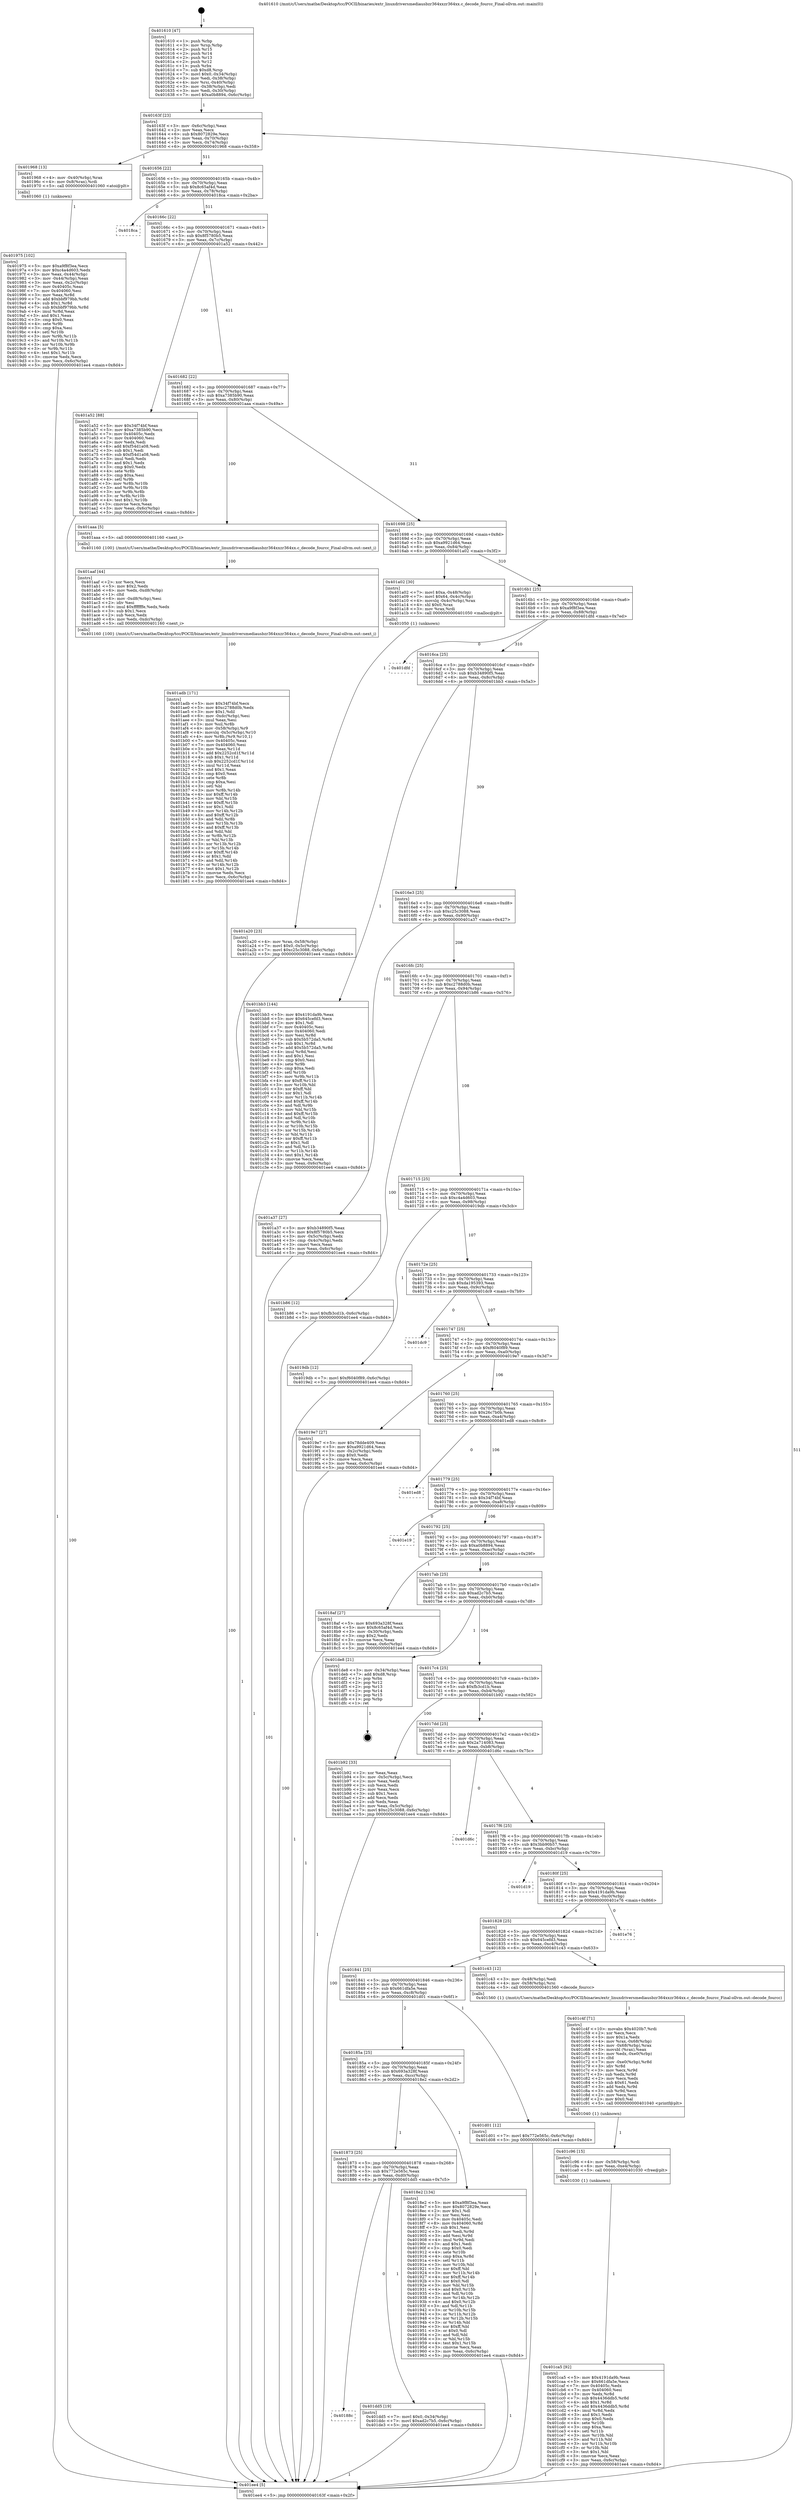 digraph "0x401610" {
  label = "0x401610 (/mnt/c/Users/mathe/Desktop/tcc/POCII/binaries/extr_linuxdriversmediausbzr364xxzr364xx.c_decode_fourcc_Final-ollvm.out::main(0))"
  labelloc = "t"
  node[shape=record]

  Entry [label="",width=0.3,height=0.3,shape=circle,fillcolor=black,style=filled]
  "0x40163f" [label="{
     0x40163f [23]\l
     | [instrs]\l
     &nbsp;&nbsp;0x40163f \<+3\>: mov -0x6c(%rbp),%eax\l
     &nbsp;&nbsp;0x401642 \<+2\>: mov %eax,%ecx\l
     &nbsp;&nbsp;0x401644 \<+6\>: sub $0x8072829e,%ecx\l
     &nbsp;&nbsp;0x40164a \<+3\>: mov %eax,-0x70(%rbp)\l
     &nbsp;&nbsp;0x40164d \<+3\>: mov %ecx,-0x74(%rbp)\l
     &nbsp;&nbsp;0x401650 \<+6\>: je 0000000000401968 \<main+0x358\>\l
  }"]
  "0x401968" [label="{
     0x401968 [13]\l
     | [instrs]\l
     &nbsp;&nbsp;0x401968 \<+4\>: mov -0x40(%rbp),%rax\l
     &nbsp;&nbsp;0x40196c \<+4\>: mov 0x8(%rax),%rdi\l
     &nbsp;&nbsp;0x401970 \<+5\>: call 0000000000401060 \<atoi@plt\>\l
     | [calls]\l
     &nbsp;&nbsp;0x401060 \{1\} (unknown)\l
  }"]
  "0x401656" [label="{
     0x401656 [22]\l
     | [instrs]\l
     &nbsp;&nbsp;0x401656 \<+5\>: jmp 000000000040165b \<main+0x4b\>\l
     &nbsp;&nbsp;0x40165b \<+3\>: mov -0x70(%rbp),%eax\l
     &nbsp;&nbsp;0x40165e \<+5\>: sub $0x8c65af4d,%eax\l
     &nbsp;&nbsp;0x401663 \<+3\>: mov %eax,-0x78(%rbp)\l
     &nbsp;&nbsp;0x401666 \<+6\>: je 00000000004018ca \<main+0x2ba\>\l
  }"]
  Exit [label="",width=0.3,height=0.3,shape=circle,fillcolor=black,style=filled,peripheries=2]
  "0x4018ca" [label="{
     0x4018ca\l
  }", style=dashed]
  "0x40166c" [label="{
     0x40166c [22]\l
     | [instrs]\l
     &nbsp;&nbsp;0x40166c \<+5\>: jmp 0000000000401671 \<main+0x61\>\l
     &nbsp;&nbsp;0x401671 \<+3\>: mov -0x70(%rbp),%eax\l
     &nbsp;&nbsp;0x401674 \<+5\>: sub $0x8f5780b5,%eax\l
     &nbsp;&nbsp;0x401679 \<+3\>: mov %eax,-0x7c(%rbp)\l
     &nbsp;&nbsp;0x40167c \<+6\>: je 0000000000401a52 \<main+0x442\>\l
  }"]
  "0x40188c" [label="{
     0x40188c\l
  }", style=dashed]
  "0x401a52" [label="{
     0x401a52 [88]\l
     | [instrs]\l
     &nbsp;&nbsp;0x401a52 \<+5\>: mov $0x34f74bf,%eax\l
     &nbsp;&nbsp;0x401a57 \<+5\>: mov $0xa7385b90,%ecx\l
     &nbsp;&nbsp;0x401a5c \<+7\>: mov 0x40405c,%edx\l
     &nbsp;&nbsp;0x401a63 \<+7\>: mov 0x404060,%esi\l
     &nbsp;&nbsp;0x401a6a \<+2\>: mov %edx,%edi\l
     &nbsp;&nbsp;0x401a6c \<+6\>: add $0xf54d1a08,%edi\l
     &nbsp;&nbsp;0x401a72 \<+3\>: sub $0x1,%edi\l
     &nbsp;&nbsp;0x401a75 \<+6\>: sub $0xf54d1a08,%edi\l
     &nbsp;&nbsp;0x401a7b \<+3\>: imul %edi,%edx\l
     &nbsp;&nbsp;0x401a7e \<+3\>: and $0x1,%edx\l
     &nbsp;&nbsp;0x401a81 \<+3\>: cmp $0x0,%edx\l
     &nbsp;&nbsp;0x401a84 \<+4\>: sete %r8b\l
     &nbsp;&nbsp;0x401a88 \<+3\>: cmp $0xa,%esi\l
     &nbsp;&nbsp;0x401a8b \<+4\>: setl %r9b\l
     &nbsp;&nbsp;0x401a8f \<+3\>: mov %r8b,%r10b\l
     &nbsp;&nbsp;0x401a92 \<+3\>: and %r9b,%r10b\l
     &nbsp;&nbsp;0x401a95 \<+3\>: xor %r9b,%r8b\l
     &nbsp;&nbsp;0x401a98 \<+3\>: or %r8b,%r10b\l
     &nbsp;&nbsp;0x401a9b \<+4\>: test $0x1,%r10b\l
     &nbsp;&nbsp;0x401a9f \<+3\>: cmovne %ecx,%eax\l
     &nbsp;&nbsp;0x401aa2 \<+3\>: mov %eax,-0x6c(%rbp)\l
     &nbsp;&nbsp;0x401aa5 \<+5\>: jmp 0000000000401ee4 \<main+0x8d4\>\l
  }"]
  "0x401682" [label="{
     0x401682 [22]\l
     | [instrs]\l
     &nbsp;&nbsp;0x401682 \<+5\>: jmp 0000000000401687 \<main+0x77\>\l
     &nbsp;&nbsp;0x401687 \<+3\>: mov -0x70(%rbp),%eax\l
     &nbsp;&nbsp;0x40168a \<+5\>: sub $0xa7385b90,%eax\l
     &nbsp;&nbsp;0x40168f \<+3\>: mov %eax,-0x80(%rbp)\l
     &nbsp;&nbsp;0x401692 \<+6\>: je 0000000000401aaa \<main+0x49a\>\l
  }"]
  "0x401dd5" [label="{
     0x401dd5 [19]\l
     | [instrs]\l
     &nbsp;&nbsp;0x401dd5 \<+7\>: movl $0x0,-0x34(%rbp)\l
     &nbsp;&nbsp;0x401ddc \<+7\>: movl $0xad2c7b5,-0x6c(%rbp)\l
     &nbsp;&nbsp;0x401de3 \<+5\>: jmp 0000000000401ee4 \<main+0x8d4\>\l
  }"]
  "0x401aaa" [label="{
     0x401aaa [5]\l
     | [instrs]\l
     &nbsp;&nbsp;0x401aaa \<+5\>: call 0000000000401160 \<next_i\>\l
     | [calls]\l
     &nbsp;&nbsp;0x401160 \{100\} (/mnt/c/Users/mathe/Desktop/tcc/POCII/binaries/extr_linuxdriversmediausbzr364xxzr364xx.c_decode_fourcc_Final-ollvm.out::next_i)\l
  }"]
  "0x401698" [label="{
     0x401698 [25]\l
     | [instrs]\l
     &nbsp;&nbsp;0x401698 \<+5\>: jmp 000000000040169d \<main+0x8d\>\l
     &nbsp;&nbsp;0x40169d \<+3\>: mov -0x70(%rbp),%eax\l
     &nbsp;&nbsp;0x4016a0 \<+5\>: sub $0xa9921d64,%eax\l
     &nbsp;&nbsp;0x4016a5 \<+6\>: mov %eax,-0x84(%rbp)\l
     &nbsp;&nbsp;0x4016ab \<+6\>: je 0000000000401a02 \<main+0x3f2\>\l
  }"]
  "0x401ca5" [label="{
     0x401ca5 [92]\l
     | [instrs]\l
     &nbsp;&nbsp;0x401ca5 \<+5\>: mov $0x4191da9b,%eax\l
     &nbsp;&nbsp;0x401caa \<+5\>: mov $0x661dfa5e,%ecx\l
     &nbsp;&nbsp;0x401caf \<+7\>: mov 0x40405c,%edx\l
     &nbsp;&nbsp;0x401cb6 \<+7\>: mov 0x404060,%esi\l
     &nbsp;&nbsp;0x401cbd \<+3\>: mov %edx,%r8d\l
     &nbsp;&nbsp;0x401cc0 \<+7\>: sub $0x4436ddb5,%r8d\l
     &nbsp;&nbsp;0x401cc7 \<+4\>: sub $0x1,%r8d\l
     &nbsp;&nbsp;0x401ccb \<+7\>: add $0x4436ddb5,%r8d\l
     &nbsp;&nbsp;0x401cd2 \<+4\>: imul %r8d,%edx\l
     &nbsp;&nbsp;0x401cd6 \<+3\>: and $0x1,%edx\l
     &nbsp;&nbsp;0x401cd9 \<+3\>: cmp $0x0,%edx\l
     &nbsp;&nbsp;0x401cdc \<+4\>: sete %r10b\l
     &nbsp;&nbsp;0x401ce0 \<+3\>: cmp $0xa,%esi\l
     &nbsp;&nbsp;0x401ce3 \<+4\>: setl %r11b\l
     &nbsp;&nbsp;0x401ce7 \<+3\>: mov %r10b,%bl\l
     &nbsp;&nbsp;0x401cea \<+3\>: and %r11b,%bl\l
     &nbsp;&nbsp;0x401ced \<+3\>: xor %r11b,%r10b\l
     &nbsp;&nbsp;0x401cf0 \<+3\>: or %r10b,%bl\l
     &nbsp;&nbsp;0x401cf3 \<+3\>: test $0x1,%bl\l
     &nbsp;&nbsp;0x401cf6 \<+3\>: cmovne %ecx,%eax\l
     &nbsp;&nbsp;0x401cf9 \<+3\>: mov %eax,-0x6c(%rbp)\l
     &nbsp;&nbsp;0x401cfc \<+5\>: jmp 0000000000401ee4 \<main+0x8d4\>\l
  }"]
  "0x401a02" [label="{
     0x401a02 [30]\l
     | [instrs]\l
     &nbsp;&nbsp;0x401a02 \<+7\>: movl $0xa,-0x48(%rbp)\l
     &nbsp;&nbsp;0x401a09 \<+7\>: movl $0x64,-0x4c(%rbp)\l
     &nbsp;&nbsp;0x401a10 \<+4\>: movslq -0x4c(%rbp),%rax\l
     &nbsp;&nbsp;0x401a14 \<+4\>: shl $0x0,%rax\l
     &nbsp;&nbsp;0x401a18 \<+3\>: mov %rax,%rdi\l
     &nbsp;&nbsp;0x401a1b \<+5\>: call 0000000000401050 \<malloc@plt\>\l
     | [calls]\l
     &nbsp;&nbsp;0x401050 \{1\} (unknown)\l
  }"]
  "0x4016b1" [label="{
     0x4016b1 [25]\l
     | [instrs]\l
     &nbsp;&nbsp;0x4016b1 \<+5\>: jmp 00000000004016b6 \<main+0xa6\>\l
     &nbsp;&nbsp;0x4016b6 \<+3\>: mov -0x70(%rbp),%eax\l
     &nbsp;&nbsp;0x4016b9 \<+5\>: sub $0xa9f8f3ea,%eax\l
     &nbsp;&nbsp;0x4016be \<+6\>: mov %eax,-0x88(%rbp)\l
     &nbsp;&nbsp;0x4016c4 \<+6\>: je 0000000000401dfd \<main+0x7ed\>\l
  }"]
  "0x401c96" [label="{
     0x401c96 [15]\l
     | [instrs]\l
     &nbsp;&nbsp;0x401c96 \<+4\>: mov -0x58(%rbp),%rdi\l
     &nbsp;&nbsp;0x401c9a \<+6\>: mov %eax,-0xe4(%rbp)\l
     &nbsp;&nbsp;0x401ca0 \<+5\>: call 0000000000401030 \<free@plt\>\l
     | [calls]\l
     &nbsp;&nbsp;0x401030 \{1\} (unknown)\l
  }"]
  "0x401dfd" [label="{
     0x401dfd\l
  }", style=dashed]
  "0x4016ca" [label="{
     0x4016ca [25]\l
     | [instrs]\l
     &nbsp;&nbsp;0x4016ca \<+5\>: jmp 00000000004016cf \<main+0xbf\>\l
     &nbsp;&nbsp;0x4016cf \<+3\>: mov -0x70(%rbp),%eax\l
     &nbsp;&nbsp;0x4016d2 \<+5\>: sub $0xb34890f5,%eax\l
     &nbsp;&nbsp;0x4016d7 \<+6\>: mov %eax,-0x8c(%rbp)\l
     &nbsp;&nbsp;0x4016dd \<+6\>: je 0000000000401bb3 \<main+0x5a3\>\l
  }"]
  "0x401c4f" [label="{
     0x401c4f [71]\l
     | [instrs]\l
     &nbsp;&nbsp;0x401c4f \<+10\>: movabs $0x4020b7,%rdi\l
     &nbsp;&nbsp;0x401c59 \<+2\>: xor %ecx,%ecx\l
     &nbsp;&nbsp;0x401c5b \<+5\>: mov $0x1a,%edx\l
     &nbsp;&nbsp;0x401c60 \<+4\>: mov %rax,-0x68(%rbp)\l
     &nbsp;&nbsp;0x401c64 \<+4\>: mov -0x68(%rbp),%rax\l
     &nbsp;&nbsp;0x401c68 \<+3\>: movsbl (%rax),%eax\l
     &nbsp;&nbsp;0x401c6b \<+6\>: mov %edx,-0xe0(%rbp)\l
     &nbsp;&nbsp;0x401c71 \<+1\>: cltd\l
     &nbsp;&nbsp;0x401c72 \<+7\>: mov -0xe0(%rbp),%r8d\l
     &nbsp;&nbsp;0x401c79 \<+3\>: idiv %r8d\l
     &nbsp;&nbsp;0x401c7c \<+3\>: mov %ecx,%r9d\l
     &nbsp;&nbsp;0x401c7f \<+3\>: sub %edx,%r9d\l
     &nbsp;&nbsp;0x401c82 \<+2\>: mov %ecx,%edx\l
     &nbsp;&nbsp;0x401c84 \<+3\>: sub $0x61,%edx\l
     &nbsp;&nbsp;0x401c87 \<+3\>: add %edx,%r9d\l
     &nbsp;&nbsp;0x401c8a \<+3\>: sub %r9d,%ecx\l
     &nbsp;&nbsp;0x401c8d \<+2\>: mov %ecx,%esi\l
     &nbsp;&nbsp;0x401c8f \<+2\>: mov $0x0,%al\l
     &nbsp;&nbsp;0x401c91 \<+5\>: call 0000000000401040 \<printf@plt\>\l
     | [calls]\l
     &nbsp;&nbsp;0x401040 \{1\} (unknown)\l
  }"]
  "0x401bb3" [label="{
     0x401bb3 [144]\l
     | [instrs]\l
     &nbsp;&nbsp;0x401bb3 \<+5\>: mov $0x4191da9b,%eax\l
     &nbsp;&nbsp;0x401bb8 \<+5\>: mov $0x645cefd3,%ecx\l
     &nbsp;&nbsp;0x401bbd \<+2\>: mov $0x1,%dl\l
     &nbsp;&nbsp;0x401bbf \<+7\>: mov 0x40405c,%esi\l
     &nbsp;&nbsp;0x401bc6 \<+7\>: mov 0x404060,%edi\l
     &nbsp;&nbsp;0x401bcd \<+3\>: mov %esi,%r8d\l
     &nbsp;&nbsp;0x401bd0 \<+7\>: sub $0x5b572da5,%r8d\l
     &nbsp;&nbsp;0x401bd7 \<+4\>: sub $0x1,%r8d\l
     &nbsp;&nbsp;0x401bdb \<+7\>: add $0x5b572da5,%r8d\l
     &nbsp;&nbsp;0x401be2 \<+4\>: imul %r8d,%esi\l
     &nbsp;&nbsp;0x401be6 \<+3\>: and $0x1,%esi\l
     &nbsp;&nbsp;0x401be9 \<+3\>: cmp $0x0,%esi\l
     &nbsp;&nbsp;0x401bec \<+4\>: sete %r9b\l
     &nbsp;&nbsp;0x401bf0 \<+3\>: cmp $0xa,%edi\l
     &nbsp;&nbsp;0x401bf3 \<+4\>: setl %r10b\l
     &nbsp;&nbsp;0x401bf7 \<+3\>: mov %r9b,%r11b\l
     &nbsp;&nbsp;0x401bfa \<+4\>: xor $0xff,%r11b\l
     &nbsp;&nbsp;0x401bfe \<+3\>: mov %r10b,%bl\l
     &nbsp;&nbsp;0x401c01 \<+3\>: xor $0xff,%bl\l
     &nbsp;&nbsp;0x401c04 \<+3\>: xor $0x1,%dl\l
     &nbsp;&nbsp;0x401c07 \<+3\>: mov %r11b,%r14b\l
     &nbsp;&nbsp;0x401c0a \<+4\>: and $0xff,%r14b\l
     &nbsp;&nbsp;0x401c0e \<+3\>: and %dl,%r9b\l
     &nbsp;&nbsp;0x401c11 \<+3\>: mov %bl,%r15b\l
     &nbsp;&nbsp;0x401c14 \<+4\>: and $0xff,%r15b\l
     &nbsp;&nbsp;0x401c18 \<+3\>: and %dl,%r10b\l
     &nbsp;&nbsp;0x401c1b \<+3\>: or %r9b,%r14b\l
     &nbsp;&nbsp;0x401c1e \<+3\>: or %r10b,%r15b\l
     &nbsp;&nbsp;0x401c21 \<+3\>: xor %r15b,%r14b\l
     &nbsp;&nbsp;0x401c24 \<+3\>: or %bl,%r11b\l
     &nbsp;&nbsp;0x401c27 \<+4\>: xor $0xff,%r11b\l
     &nbsp;&nbsp;0x401c2b \<+3\>: or $0x1,%dl\l
     &nbsp;&nbsp;0x401c2e \<+3\>: and %dl,%r11b\l
     &nbsp;&nbsp;0x401c31 \<+3\>: or %r11b,%r14b\l
     &nbsp;&nbsp;0x401c34 \<+4\>: test $0x1,%r14b\l
     &nbsp;&nbsp;0x401c38 \<+3\>: cmovne %ecx,%eax\l
     &nbsp;&nbsp;0x401c3b \<+3\>: mov %eax,-0x6c(%rbp)\l
     &nbsp;&nbsp;0x401c3e \<+5\>: jmp 0000000000401ee4 \<main+0x8d4\>\l
  }"]
  "0x4016e3" [label="{
     0x4016e3 [25]\l
     | [instrs]\l
     &nbsp;&nbsp;0x4016e3 \<+5\>: jmp 00000000004016e8 \<main+0xd8\>\l
     &nbsp;&nbsp;0x4016e8 \<+3\>: mov -0x70(%rbp),%eax\l
     &nbsp;&nbsp;0x4016eb \<+5\>: sub $0xc25c3088,%eax\l
     &nbsp;&nbsp;0x4016f0 \<+6\>: mov %eax,-0x90(%rbp)\l
     &nbsp;&nbsp;0x4016f6 \<+6\>: je 0000000000401a37 \<main+0x427\>\l
  }"]
  "0x401adb" [label="{
     0x401adb [171]\l
     | [instrs]\l
     &nbsp;&nbsp;0x401adb \<+5\>: mov $0x34f74bf,%ecx\l
     &nbsp;&nbsp;0x401ae0 \<+5\>: mov $0xc2788d0b,%edx\l
     &nbsp;&nbsp;0x401ae5 \<+3\>: mov $0x1,%dil\l
     &nbsp;&nbsp;0x401ae8 \<+6\>: mov -0xdc(%rbp),%esi\l
     &nbsp;&nbsp;0x401aee \<+3\>: imul %eax,%esi\l
     &nbsp;&nbsp;0x401af1 \<+3\>: mov %sil,%r8b\l
     &nbsp;&nbsp;0x401af4 \<+4\>: mov -0x58(%rbp),%r9\l
     &nbsp;&nbsp;0x401af8 \<+4\>: movslq -0x5c(%rbp),%r10\l
     &nbsp;&nbsp;0x401afc \<+4\>: mov %r8b,(%r9,%r10,1)\l
     &nbsp;&nbsp;0x401b00 \<+7\>: mov 0x40405c,%eax\l
     &nbsp;&nbsp;0x401b07 \<+7\>: mov 0x404060,%esi\l
     &nbsp;&nbsp;0x401b0e \<+3\>: mov %eax,%r11d\l
     &nbsp;&nbsp;0x401b11 \<+7\>: add $0x2252cd1f,%r11d\l
     &nbsp;&nbsp;0x401b18 \<+4\>: sub $0x1,%r11d\l
     &nbsp;&nbsp;0x401b1c \<+7\>: sub $0x2252cd1f,%r11d\l
     &nbsp;&nbsp;0x401b23 \<+4\>: imul %r11d,%eax\l
     &nbsp;&nbsp;0x401b27 \<+3\>: and $0x1,%eax\l
     &nbsp;&nbsp;0x401b2a \<+3\>: cmp $0x0,%eax\l
     &nbsp;&nbsp;0x401b2d \<+4\>: sete %r8b\l
     &nbsp;&nbsp;0x401b31 \<+3\>: cmp $0xa,%esi\l
     &nbsp;&nbsp;0x401b34 \<+3\>: setl %bl\l
     &nbsp;&nbsp;0x401b37 \<+3\>: mov %r8b,%r14b\l
     &nbsp;&nbsp;0x401b3a \<+4\>: xor $0xff,%r14b\l
     &nbsp;&nbsp;0x401b3e \<+3\>: mov %bl,%r15b\l
     &nbsp;&nbsp;0x401b41 \<+4\>: xor $0xff,%r15b\l
     &nbsp;&nbsp;0x401b45 \<+4\>: xor $0x1,%dil\l
     &nbsp;&nbsp;0x401b49 \<+3\>: mov %r14b,%r12b\l
     &nbsp;&nbsp;0x401b4c \<+4\>: and $0xff,%r12b\l
     &nbsp;&nbsp;0x401b50 \<+3\>: and %dil,%r8b\l
     &nbsp;&nbsp;0x401b53 \<+3\>: mov %r15b,%r13b\l
     &nbsp;&nbsp;0x401b56 \<+4\>: and $0xff,%r13b\l
     &nbsp;&nbsp;0x401b5a \<+3\>: and %dil,%bl\l
     &nbsp;&nbsp;0x401b5d \<+3\>: or %r8b,%r12b\l
     &nbsp;&nbsp;0x401b60 \<+3\>: or %bl,%r13b\l
     &nbsp;&nbsp;0x401b63 \<+3\>: xor %r13b,%r12b\l
     &nbsp;&nbsp;0x401b66 \<+3\>: or %r15b,%r14b\l
     &nbsp;&nbsp;0x401b69 \<+4\>: xor $0xff,%r14b\l
     &nbsp;&nbsp;0x401b6d \<+4\>: or $0x1,%dil\l
     &nbsp;&nbsp;0x401b71 \<+3\>: and %dil,%r14b\l
     &nbsp;&nbsp;0x401b74 \<+3\>: or %r14b,%r12b\l
     &nbsp;&nbsp;0x401b77 \<+4\>: test $0x1,%r12b\l
     &nbsp;&nbsp;0x401b7b \<+3\>: cmovne %edx,%ecx\l
     &nbsp;&nbsp;0x401b7e \<+3\>: mov %ecx,-0x6c(%rbp)\l
     &nbsp;&nbsp;0x401b81 \<+5\>: jmp 0000000000401ee4 \<main+0x8d4\>\l
  }"]
  "0x401a37" [label="{
     0x401a37 [27]\l
     | [instrs]\l
     &nbsp;&nbsp;0x401a37 \<+5\>: mov $0xb34890f5,%eax\l
     &nbsp;&nbsp;0x401a3c \<+5\>: mov $0x8f5780b5,%ecx\l
     &nbsp;&nbsp;0x401a41 \<+3\>: mov -0x5c(%rbp),%edx\l
     &nbsp;&nbsp;0x401a44 \<+3\>: cmp -0x4c(%rbp),%edx\l
     &nbsp;&nbsp;0x401a47 \<+3\>: cmovl %ecx,%eax\l
     &nbsp;&nbsp;0x401a4a \<+3\>: mov %eax,-0x6c(%rbp)\l
     &nbsp;&nbsp;0x401a4d \<+5\>: jmp 0000000000401ee4 \<main+0x8d4\>\l
  }"]
  "0x4016fc" [label="{
     0x4016fc [25]\l
     | [instrs]\l
     &nbsp;&nbsp;0x4016fc \<+5\>: jmp 0000000000401701 \<main+0xf1\>\l
     &nbsp;&nbsp;0x401701 \<+3\>: mov -0x70(%rbp),%eax\l
     &nbsp;&nbsp;0x401704 \<+5\>: sub $0xc2788d0b,%eax\l
     &nbsp;&nbsp;0x401709 \<+6\>: mov %eax,-0x94(%rbp)\l
     &nbsp;&nbsp;0x40170f \<+6\>: je 0000000000401b86 \<main+0x576\>\l
  }"]
  "0x401aaf" [label="{
     0x401aaf [44]\l
     | [instrs]\l
     &nbsp;&nbsp;0x401aaf \<+2\>: xor %ecx,%ecx\l
     &nbsp;&nbsp;0x401ab1 \<+5\>: mov $0x2,%edx\l
     &nbsp;&nbsp;0x401ab6 \<+6\>: mov %edx,-0xd8(%rbp)\l
     &nbsp;&nbsp;0x401abc \<+1\>: cltd\l
     &nbsp;&nbsp;0x401abd \<+6\>: mov -0xd8(%rbp),%esi\l
     &nbsp;&nbsp;0x401ac3 \<+2\>: idiv %esi\l
     &nbsp;&nbsp;0x401ac5 \<+6\>: imul $0xfffffffe,%edx,%edx\l
     &nbsp;&nbsp;0x401acb \<+3\>: sub $0x1,%ecx\l
     &nbsp;&nbsp;0x401ace \<+2\>: sub %ecx,%edx\l
     &nbsp;&nbsp;0x401ad0 \<+6\>: mov %edx,-0xdc(%rbp)\l
     &nbsp;&nbsp;0x401ad6 \<+5\>: call 0000000000401160 \<next_i\>\l
     | [calls]\l
     &nbsp;&nbsp;0x401160 \{100\} (/mnt/c/Users/mathe/Desktop/tcc/POCII/binaries/extr_linuxdriversmediausbzr364xxzr364xx.c_decode_fourcc_Final-ollvm.out::next_i)\l
  }"]
  "0x401b86" [label="{
     0x401b86 [12]\l
     | [instrs]\l
     &nbsp;&nbsp;0x401b86 \<+7\>: movl $0xfb3cd1b,-0x6c(%rbp)\l
     &nbsp;&nbsp;0x401b8d \<+5\>: jmp 0000000000401ee4 \<main+0x8d4\>\l
  }"]
  "0x401715" [label="{
     0x401715 [25]\l
     | [instrs]\l
     &nbsp;&nbsp;0x401715 \<+5\>: jmp 000000000040171a \<main+0x10a\>\l
     &nbsp;&nbsp;0x40171a \<+3\>: mov -0x70(%rbp),%eax\l
     &nbsp;&nbsp;0x40171d \<+5\>: sub $0xc4a4d603,%eax\l
     &nbsp;&nbsp;0x401722 \<+6\>: mov %eax,-0x98(%rbp)\l
     &nbsp;&nbsp;0x401728 \<+6\>: je 00000000004019db \<main+0x3cb\>\l
  }"]
  "0x401a20" [label="{
     0x401a20 [23]\l
     | [instrs]\l
     &nbsp;&nbsp;0x401a20 \<+4\>: mov %rax,-0x58(%rbp)\l
     &nbsp;&nbsp;0x401a24 \<+7\>: movl $0x0,-0x5c(%rbp)\l
     &nbsp;&nbsp;0x401a2b \<+7\>: movl $0xc25c3088,-0x6c(%rbp)\l
     &nbsp;&nbsp;0x401a32 \<+5\>: jmp 0000000000401ee4 \<main+0x8d4\>\l
  }"]
  "0x4019db" [label="{
     0x4019db [12]\l
     | [instrs]\l
     &nbsp;&nbsp;0x4019db \<+7\>: movl $0xf6040f89,-0x6c(%rbp)\l
     &nbsp;&nbsp;0x4019e2 \<+5\>: jmp 0000000000401ee4 \<main+0x8d4\>\l
  }"]
  "0x40172e" [label="{
     0x40172e [25]\l
     | [instrs]\l
     &nbsp;&nbsp;0x40172e \<+5\>: jmp 0000000000401733 \<main+0x123\>\l
     &nbsp;&nbsp;0x401733 \<+3\>: mov -0x70(%rbp),%eax\l
     &nbsp;&nbsp;0x401736 \<+5\>: sub $0xda195393,%eax\l
     &nbsp;&nbsp;0x40173b \<+6\>: mov %eax,-0x9c(%rbp)\l
     &nbsp;&nbsp;0x401741 \<+6\>: je 0000000000401dc9 \<main+0x7b9\>\l
  }"]
  "0x401975" [label="{
     0x401975 [102]\l
     | [instrs]\l
     &nbsp;&nbsp;0x401975 \<+5\>: mov $0xa9f8f3ea,%ecx\l
     &nbsp;&nbsp;0x40197a \<+5\>: mov $0xc4a4d603,%edx\l
     &nbsp;&nbsp;0x40197f \<+3\>: mov %eax,-0x44(%rbp)\l
     &nbsp;&nbsp;0x401982 \<+3\>: mov -0x44(%rbp),%eax\l
     &nbsp;&nbsp;0x401985 \<+3\>: mov %eax,-0x2c(%rbp)\l
     &nbsp;&nbsp;0x401988 \<+7\>: mov 0x40405c,%eax\l
     &nbsp;&nbsp;0x40198f \<+7\>: mov 0x404060,%esi\l
     &nbsp;&nbsp;0x401996 \<+3\>: mov %eax,%r8d\l
     &nbsp;&nbsp;0x401999 \<+7\>: add $0xbbf979bb,%r8d\l
     &nbsp;&nbsp;0x4019a0 \<+4\>: sub $0x1,%r8d\l
     &nbsp;&nbsp;0x4019a4 \<+7\>: sub $0xbbf979bb,%r8d\l
     &nbsp;&nbsp;0x4019ab \<+4\>: imul %r8d,%eax\l
     &nbsp;&nbsp;0x4019af \<+3\>: and $0x1,%eax\l
     &nbsp;&nbsp;0x4019b2 \<+3\>: cmp $0x0,%eax\l
     &nbsp;&nbsp;0x4019b5 \<+4\>: sete %r9b\l
     &nbsp;&nbsp;0x4019b9 \<+3\>: cmp $0xa,%esi\l
     &nbsp;&nbsp;0x4019bc \<+4\>: setl %r10b\l
     &nbsp;&nbsp;0x4019c0 \<+3\>: mov %r9b,%r11b\l
     &nbsp;&nbsp;0x4019c3 \<+3\>: and %r10b,%r11b\l
     &nbsp;&nbsp;0x4019c6 \<+3\>: xor %r10b,%r9b\l
     &nbsp;&nbsp;0x4019c9 \<+3\>: or %r9b,%r11b\l
     &nbsp;&nbsp;0x4019cc \<+4\>: test $0x1,%r11b\l
     &nbsp;&nbsp;0x4019d0 \<+3\>: cmovne %edx,%ecx\l
     &nbsp;&nbsp;0x4019d3 \<+3\>: mov %ecx,-0x6c(%rbp)\l
     &nbsp;&nbsp;0x4019d6 \<+5\>: jmp 0000000000401ee4 \<main+0x8d4\>\l
  }"]
  "0x401dc9" [label="{
     0x401dc9\l
  }", style=dashed]
  "0x401747" [label="{
     0x401747 [25]\l
     | [instrs]\l
     &nbsp;&nbsp;0x401747 \<+5\>: jmp 000000000040174c \<main+0x13c\>\l
     &nbsp;&nbsp;0x40174c \<+3\>: mov -0x70(%rbp),%eax\l
     &nbsp;&nbsp;0x40174f \<+5\>: sub $0xf6040f89,%eax\l
     &nbsp;&nbsp;0x401754 \<+6\>: mov %eax,-0xa0(%rbp)\l
     &nbsp;&nbsp;0x40175a \<+6\>: je 00000000004019e7 \<main+0x3d7\>\l
  }"]
  "0x401873" [label="{
     0x401873 [25]\l
     | [instrs]\l
     &nbsp;&nbsp;0x401873 \<+5\>: jmp 0000000000401878 \<main+0x268\>\l
     &nbsp;&nbsp;0x401878 \<+3\>: mov -0x70(%rbp),%eax\l
     &nbsp;&nbsp;0x40187b \<+5\>: sub $0x772e565c,%eax\l
     &nbsp;&nbsp;0x401880 \<+6\>: mov %eax,-0xd0(%rbp)\l
     &nbsp;&nbsp;0x401886 \<+6\>: je 0000000000401dd5 \<main+0x7c5\>\l
  }"]
  "0x4019e7" [label="{
     0x4019e7 [27]\l
     | [instrs]\l
     &nbsp;&nbsp;0x4019e7 \<+5\>: mov $0x78dde409,%eax\l
     &nbsp;&nbsp;0x4019ec \<+5\>: mov $0xa9921d64,%ecx\l
     &nbsp;&nbsp;0x4019f1 \<+3\>: mov -0x2c(%rbp),%edx\l
     &nbsp;&nbsp;0x4019f4 \<+3\>: cmp $0x0,%edx\l
     &nbsp;&nbsp;0x4019f7 \<+3\>: cmove %ecx,%eax\l
     &nbsp;&nbsp;0x4019fa \<+3\>: mov %eax,-0x6c(%rbp)\l
     &nbsp;&nbsp;0x4019fd \<+5\>: jmp 0000000000401ee4 \<main+0x8d4\>\l
  }"]
  "0x401760" [label="{
     0x401760 [25]\l
     | [instrs]\l
     &nbsp;&nbsp;0x401760 \<+5\>: jmp 0000000000401765 \<main+0x155\>\l
     &nbsp;&nbsp;0x401765 \<+3\>: mov -0x70(%rbp),%eax\l
     &nbsp;&nbsp;0x401768 \<+5\>: sub $0x26c7b0b,%eax\l
     &nbsp;&nbsp;0x40176d \<+6\>: mov %eax,-0xa4(%rbp)\l
     &nbsp;&nbsp;0x401773 \<+6\>: je 0000000000401ed8 \<main+0x8c8\>\l
  }"]
  "0x4018e2" [label="{
     0x4018e2 [134]\l
     | [instrs]\l
     &nbsp;&nbsp;0x4018e2 \<+5\>: mov $0xa9f8f3ea,%eax\l
     &nbsp;&nbsp;0x4018e7 \<+5\>: mov $0x8072829e,%ecx\l
     &nbsp;&nbsp;0x4018ec \<+2\>: mov $0x1,%dl\l
     &nbsp;&nbsp;0x4018ee \<+2\>: xor %esi,%esi\l
     &nbsp;&nbsp;0x4018f0 \<+7\>: mov 0x40405c,%edi\l
     &nbsp;&nbsp;0x4018f7 \<+8\>: mov 0x404060,%r8d\l
     &nbsp;&nbsp;0x4018ff \<+3\>: sub $0x1,%esi\l
     &nbsp;&nbsp;0x401902 \<+3\>: mov %edi,%r9d\l
     &nbsp;&nbsp;0x401905 \<+3\>: add %esi,%r9d\l
     &nbsp;&nbsp;0x401908 \<+4\>: imul %r9d,%edi\l
     &nbsp;&nbsp;0x40190c \<+3\>: and $0x1,%edi\l
     &nbsp;&nbsp;0x40190f \<+3\>: cmp $0x0,%edi\l
     &nbsp;&nbsp;0x401912 \<+4\>: sete %r10b\l
     &nbsp;&nbsp;0x401916 \<+4\>: cmp $0xa,%r8d\l
     &nbsp;&nbsp;0x40191a \<+4\>: setl %r11b\l
     &nbsp;&nbsp;0x40191e \<+3\>: mov %r10b,%bl\l
     &nbsp;&nbsp;0x401921 \<+3\>: xor $0xff,%bl\l
     &nbsp;&nbsp;0x401924 \<+3\>: mov %r11b,%r14b\l
     &nbsp;&nbsp;0x401927 \<+4\>: xor $0xff,%r14b\l
     &nbsp;&nbsp;0x40192b \<+3\>: xor $0x0,%dl\l
     &nbsp;&nbsp;0x40192e \<+3\>: mov %bl,%r15b\l
     &nbsp;&nbsp;0x401931 \<+4\>: and $0x0,%r15b\l
     &nbsp;&nbsp;0x401935 \<+3\>: and %dl,%r10b\l
     &nbsp;&nbsp;0x401938 \<+3\>: mov %r14b,%r12b\l
     &nbsp;&nbsp;0x40193b \<+4\>: and $0x0,%r12b\l
     &nbsp;&nbsp;0x40193f \<+3\>: and %dl,%r11b\l
     &nbsp;&nbsp;0x401942 \<+3\>: or %r10b,%r15b\l
     &nbsp;&nbsp;0x401945 \<+3\>: or %r11b,%r12b\l
     &nbsp;&nbsp;0x401948 \<+3\>: xor %r12b,%r15b\l
     &nbsp;&nbsp;0x40194b \<+3\>: or %r14b,%bl\l
     &nbsp;&nbsp;0x40194e \<+3\>: xor $0xff,%bl\l
     &nbsp;&nbsp;0x401951 \<+3\>: or $0x0,%dl\l
     &nbsp;&nbsp;0x401954 \<+2\>: and %dl,%bl\l
     &nbsp;&nbsp;0x401956 \<+3\>: or %bl,%r15b\l
     &nbsp;&nbsp;0x401959 \<+4\>: test $0x1,%r15b\l
     &nbsp;&nbsp;0x40195d \<+3\>: cmovne %ecx,%eax\l
     &nbsp;&nbsp;0x401960 \<+3\>: mov %eax,-0x6c(%rbp)\l
     &nbsp;&nbsp;0x401963 \<+5\>: jmp 0000000000401ee4 \<main+0x8d4\>\l
  }"]
  "0x401ed8" [label="{
     0x401ed8\l
  }", style=dashed]
  "0x401779" [label="{
     0x401779 [25]\l
     | [instrs]\l
     &nbsp;&nbsp;0x401779 \<+5\>: jmp 000000000040177e \<main+0x16e\>\l
     &nbsp;&nbsp;0x40177e \<+3\>: mov -0x70(%rbp),%eax\l
     &nbsp;&nbsp;0x401781 \<+5\>: sub $0x34f74bf,%eax\l
     &nbsp;&nbsp;0x401786 \<+6\>: mov %eax,-0xa8(%rbp)\l
     &nbsp;&nbsp;0x40178c \<+6\>: je 0000000000401e19 \<main+0x809\>\l
  }"]
  "0x40185a" [label="{
     0x40185a [25]\l
     | [instrs]\l
     &nbsp;&nbsp;0x40185a \<+5\>: jmp 000000000040185f \<main+0x24f\>\l
     &nbsp;&nbsp;0x40185f \<+3\>: mov -0x70(%rbp),%eax\l
     &nbsp;&nbsp;0x401862 \<+5\>: sub $0x693a328f,%eax\l
     &nbsp;&nbsp;0x401867 \<+6\>: mov %eax,-0xcc(%rbp)\l
     &nbsp;&nbsp;0x40186d \<+6\>: je 00000000004018e2 \<main+0x2d2\>\l
  }"]
  "0x401e19" [label="{
     0x401e19\l
  }", style=dashed]
  "0x401792" [label="{
     0x401792 [25]\l
     | [instrs]\l
     &nbsp;&nbsp;0x401792 \<+5\>: jmp 0000000000401797 \<main+0x187\>\l
     &nbsp;&nbsp;0x401797 \<+3\>: mov -0x70(%rbp),%eax\l
     &nbsp;&nbsp;0x40179a \<+5\>: sub $0xa0b8894,%eax\l
     &nbsp;&nbsp;0x40179f \<+6\>: mov %eax,-0xac(%rbp)\l
     &nbsp;&nbsp;0x4017a5 \<+6\>: je 00000000004018af \<main+0x29f\>\l
  }"]
  "0x401d01" [label="{
     0x401d01 [12]\l
     | [instrs]\l
     &nbsp;&nbsp;0x401d01 \<+7\>: movl $0x772e565c,-0x6c(%rbp)\l
     &nbsp;&nbsp;0x401d08 \<+5\>: jmp 0000000000401ee4 \<main+0x8d4\>\l
  }"]
  "0x4018af" [label="{
     0x4018af [27]\l
     | [instrs]\l
     &nbsp;&nbsp;0x4018af \<+5\>: mov $0x693a328f,%eax\l
     &nbsp;&nbsp;0x4018b4 \<+5\>: mov $0x8c65af4d,%ecx\l
     &nbsp;&nbsp;0x4018b9 \<+3\>: mov -0x30(%rbp),%edx\l
     &nbsp;&nbsp;0x4018bc \<+3\>: cmp $0x2,%edx\l
     &nbsp;&nbsp;0x4018bf \<+3\>: cmovne %ecx,%eax\l
     &nbsp;&nbsp;0x4018c2 \<+3\>: mov %eax,-0x6c(%rbp)\l
     &nbsp;&nbsp;0x4018c5 \<+5\>: jmp 0000000000401ee4 \<main+0x8d4\>\l
  }"]
  "0x4017ab" [label="{
     0x4017ab [25]\l
     | [instrs]\l
     &nbsp;&nbsp;0x4017ab \<+5\>: jmp 00000000004017b0 \<main+0x1a0\>\l
     &nbsp;&nbsp;0x4017b0 \<+3\>: mov -0x70(%rbp),%eax\l
     &nbsp;&nbsp;0x4017b3 \<+5\>: sub $0xad2c7b5,%eax\l
     &nbsp;&nbsp;0x4017b8 \<+6\>: mov %eax,-0xb0(%rbp)\l
     &nbsp;&nbsp;0x4017be \<+6\>: je 0000000000401de8 \<main+0x7d8\>\l
  }"]
  "0x401ee4" [label="{
     0x401ee4 [5]\l
     | [instrs]\l
     &nbsp;&nbsp;0x401ee4 \<+5\>: jmp 000000000040163f \<main+0x2f\>\l
  }"]
  "0x401610" [label="{
     0x401610 [47]\l
     | [instrs]\l
     &nbsp;&nbsp;0x401610 \<+1\>: push %rbp\l
     &nbsp;&nbsp;0x401611 \<+3\>: mov %rsp,%rbp\l
     &nbsp;&nbsp;0x401614 \<+2\>: push %r15\l
     &nbsp;&nbsp;0x401616 \<+2\>: push %r14\l
     &nbsp;&nbsp;0x401618 \<+2\>: push %r13\l
     &nbsp;&nbsp;0x40161a \<+2\>: push %r12\l
     &nbsp;&nbsp;0x40161c \<+1\>: push %rbx\l
     &nbsp;&nbsp;0x40161d \<+7\>: sub $0xd8,%rsp\l
     &nbsp;&nbsp;0x401624 \<+7\>: movl $0x0,-0x34(%rbp)\l
     &nbsp;&nbsp;0x40162b \<+3\>: mov %edi,-0x38(%rbp)\l
     &nbsp;&nbsp;0x40162e \<+4\>: mov %rsi,-0x40(%rbp)\l
     &nbsp;&nbsp;0x401632 \<+3\>: mov -0x38(%rbp),%edi\l
     &nbsp;&nbsp;0x401635 \<+3\>: mov %edi,-0x30(%rbp)\l
     &nbsp;&nbsp;0x401638 \<+7\>: movl $0xa0b8894,-0x6c(%rbp)\l
  }"]
  "0x401841" [label="{
     0x401841 [25]\l
     | [instrs]\l
     &nbsp;&nbsp;0x401841 \<+5\>: jmp 0000000000401846 \<main+0x236\>\l
     &nbsp;&nbsp;0x401846 \<+3\>: mov -0x70(%rbp),%eax\l
     &nbsp;&nbsp;0x401849 \<+5\>: sub $0x661dfa5e,%eax\l
     &nbsp;&nbsp;0x40184e \<+6\>: mov %eax,-0xc8(%rbp)\l
     &nbsp;&nbsp;0x401854 \<+6\>: je 0000000000401d01 \<main+0x6f1\>\l
  }"]
  "0x401de8" [label="{
     0x401de8 [21]\l
     | [instrs]\l
     &nbsp;&nbsp;0x401de8 \<+3\>: mov -0x34(%rbp),%eax\l
     &nbsp;&nbsp;0x401deb \<+7\>: add $0xd8,%rsp\l
     &nbsp;&nbsp;0x401df2 \<+1\>: pop %rbx\l
     &nbsp;&nbsp;0x401df3 \<+2\>: pop %r12\l
     &nbsp;&nbsp;0x401df5 \<+2\>: pop %r13\l
     &nbsp;&nbsp;0x401df7 \<+2\>: pop %r14\l
     &nbsp;&nbsp;0x401df9 \<+2\>: pop %r15\l
     &nbsp;&nbsp;0x401dfb \<+1\>: pop %rbp\l
     &nbsp;&nbsp;0x401dfc \<+1\>: ret\l
  }"]
  "0x4017c4" [label="{
     0x4017c4 [25]\l
     | [instrs]\l
     &nbsp;&nbsp;0x4017c4 \<+5\>: jmp 00000000004017c9 \<main+0x1b9\>\l
     &nbsp;&nbsp;0x4017c9 \<+3\>: mov -0x70(%rbp),%eax\l
     &nbsp;&nbsp;0x4017cc \<+5\>: sub $0xfb3cd1b,%eax\l
     &nbsp;&nbsp;0x4017d1 \<+6\>: mov %eax,-0xb4(%rbp)\l
     &nbsp;&nbsp;0x4017d7 \<+6\>: je 0000000000401b92 \<main+0x582\>\l
  }"]
  "0x401c43" [label="{
     0x401c43 [12]\l
     | [instrs]\l
     &nbsp;&nbsp;0x401c43 \<+3\>: mov -0x48(%rbp),%edi\l
     &nbsp;&nbsp;0x401c46 \<+4\>: mov -0x58(%rbp),%rsi\l
     &nbsp;&nbsp;0x401c4a \<+5\>: call 0000000000401560 \<decode_fourcc\>\l
     | [calls]\l
     &nbsp;&nbsp;0x401560 \{1\} (/mnt/c/Users/mathe/Desktop/tcc/POCII/binaries/extr_linuxdriversmediausbzr364xxzr364xx.c_decode_fourcc_Final-ollvm.out::decode_fourcc)\l
  }"]
  "0x401b92" [label="{
     0x401b92 [33]\l
     | [instrs]\l
     &nbsp;&nbsp;0x401b92 \<+2\>: xor %eax,%eax\l
     &nbsp;&nbsp;0x401b94 \<+3\>: mov -0x5c(%rbp),%ecx\l
     &nbsp;&nbsp;0x401b97 \<+2\>: mov %eax,%edx\l
     &nbsp;&nbsp;0x401b99 \<+2\>: sub %ecx,%edx\l
     &nbsp;&nbsp;0x401b9b \<+2\>: mov %eax,%ecx\l
     &nbsp;&nbsp;0x401b9d \<+3\>: sub $0x1,%ecx\l
     &nbsp;&nbsp;0x401ba0 \<+2\>: add %ecx,%edx\l
     &nbsp;&nbsp;0x401ba2 \<+2\>: sub %edx,%eax\l
     &nbsp;&nbsp;0x401ba4 \<+3\>: mov %eax,-0x5c(%rbp)\l
     &nbsp;&nbsp;0x401ba7 \<+7\>: movl $0xc25c3088,-0x6c(%rbp)\l
     &nbsp;&nbsp;0x401bae \<+5\>: jmp 0000000000401ee4 \<main+0x8d4\>\l
  }"]
  "0x4017dd" [label="{
     0x4017dd [25]\l
     | [instrs]\l
     &nbsp;&nbsp;0x4017dd \<+5\>: jmp 00000000004017e2 \<main+0x1d2\>\l
     &nbsp;&nbsp;0x4017e2 \<+3\>: mov -0x70(%rbp),%eax\l
     &nbsp;&nbsp;0x4017e5 \<+5\>: sub $0x2a714083,%eax\l
     &nbsp;&nbsp;0x4017ea \<+6\>: mov %eax,-0xb8(%rbp)\l
     &nbsp;&nbsp;0x4017f0 \<+6\>: je 0000000000401d6c \<main+0x75c\>\l
  }"]
  "0x401828" [label="{
     0x401828 [25]\l
     | [instrs]\l
     &nbsp;&nbsp;0x401828 \<+5\>: jmp 000000000040182d \<main+0x21d\>\l
     &nbsp;&nbsp;0x40182d \<+3\>: mov -0x70(%rbp),%eax\l
     &nbsp;&nbsp;0x401830 \<+5\>: sub $0x645cefd3,%eax\l
     &nbsp;&nbsp;0x401835 \<+6\>: mov %eax,-0xc4(%rbp)\l
     &nbsp;&nbsp;0x40183b \<+6\>: je 0000000000401c43 \<main+0x633\>\l
  }"]
  "0x401d6c" [label="{
     0x401d6c\l
  }", style=dashed]
  "0x4017f6" [label="{
     0x4017f6 [25]\l
     | [instrs]\l
     &nbsp;&nbsp;0x4017f6 \<+5\>: jmp 00000000004017fb \<main+0x1eb\>\l
     &nbsp;&nbsp;0x4017fb \<+3\>: mov -0x70(%rbp),%eax\l
     &nbsp;&nbsp;0x4017fe \<+5\>: sub $0x3bb90b57,%eax\l
     &nbsp;&nbsp;0x401803 \<+6\>: mov %eax,-0xbc(%rbp)\l
     &nbsp;&nbsp;0x401809 \<+6\>: je 0000000000401d19 \<main+0x709\>\l
  }"]
  "0x401e76" [label="{
     0x401e76\l
  }", style=dashed]
  "0x401d19" [label="{
     0x401d19\l
  }", style=dashed]
  "0x40180f" [label="{
     0x40180f [25]\l
     | [instrs]\l
     &nbsp;&nbsp;0x40180f \<+5\>: jmp 0000000000401814 \<main+0x204\>\l
     &nbsp;&nbsp;0x401814 \<+3\>: mov -0x70(%rbp),%eax\l
     &nbsp;&nbsp;0x401817 \<+5\>: sub $0x4191da9b,%eax\l
     &nbsp;&nbsp;0x40181c \<+6\>: mov %eax,-0xc0(%rbp)\l
     &nbsp;&nbsp;0x401822 \<+6\>: je 0000000000401e76 \<main+0x866\>\l
  }"]
  Entry -> "0x401610" [label=" 1"]
  "0x40163f" -> "0x401968" [label=" 1"]
  "0x40163f" -> "0x401656" [label=" 511"]
  "0x401de8" -> Exit [label=" 1"]
  "0x401656" -> "0x4018ca" [label=" 0"]
  "0x401656" -> "0x40166c" [label=" 511"]
  "0x401dd5" -> "0x401ee4" [label=" 1"]
  "0x40166c" -> "0x401a52" [label=" 100"]
  "0x40166c" -> "0x401682" [label=" 411"]
  "0x401873" -> "0x40188c" [label=" 0"]
  "0x401682" -> "0x401aaa" [label=" 100"]
  "0x401682" -> "0x401698" [label=" 311"]
  "0x401873" -> "0x401dd5" [label=" 1"]
  "0x401698" -> "0x401a02" [label=" 1"]
  "0x401698" -> "0x4016b1" [label=" 310"]
  "0x401d01" -> "0x401ee4" [label=" 1"]
  "0x4016b1" -> "0x401dfd" [label=" 0"]
  "0x4016b1" -> "0x4016ca" [label=" 310"]
  "0x401ca5" -> "0x401ee4" [label=" 1"]
  "0x4016ca" -> "0x401bb3" [label=" 1"]
  "0x4016ca" -> "0x4016e3" [label=" 309"]
  "0x401c96" -> "0x401ca5" [label=" 1"]
  "0x4016e3" -> "0x401a37" [label=" 101"]
  "0x4016e3" -> "0x4016fc" [label=" 208"]
  "0x401c4f" -> "0x401c96" [label=" 1"]
  "0x4016fc" -> "0x401b86" [label=" 100"]
  "0x4016fc" -> "0x401715" [label=" 108"]
  "0x401c43" -> "0x401c4f" [label=" 1"]
  "0x401715" -> "0x4019db" [label=" 1"]
  "0x401715" -> "0x40172e" [label=" 107"]
  "0x401bb3" -> "0x401ee4" [label=" 1"]
  "0x40172e" -> "0x401dc9" [label=" 0"]
  "0x40172e" -> "0x401747" [label=" 107"]
  "0x401b92" -> "0x401ee4" [label=" 100"]
  "0x401747" -> "0x4019e7" [label=" 1"]
  "0x401747" -> "0x401760" [label=" 106"]
  "0x401b86" -> "0x401ee4" [label=" 100"]
  "0x401760" -> "0x401ed8" [label=" 0"]
  "0x401760" -> "0x401779" [label=" 106"]
  "0x401adb" -> "0x401ee4" [label=" 100"]
  "0x401779" -> "0x401e19" [label=" 0"]
  "0x401779" -> "0x401792" [label=" 106"]
  "0x401aaa" -> "0x401aaf" [label=" 100"]
  "0x401792" -> "0x4018af" [label=" 1"]
  "0x401792" -> "0x4017ab" [label=" 105"]
  "0x4018af" -> "0x401ee4" [label=" 1"]
  "0x401610" -> "0x40163f" [label=" 1"]
  "0x401ee4" -> "0x40163f" [label=" 511"]
  "0x401a52" -> "0x401ee4" [label=" 100"]
  "0x4017ab" -> "0x401de8" [label=" 1"]
  "0x4017ab" -> "0x4017c4" [label=" 104"]
  "0x401a20" -> "0x401ee4" [label=" 1"]
  "0x4017c4" -> "0x401b92" [label=" 100"]
  "0x4017c4" -> "0x4017dd" [label=" 4"]
  "0x401a02" -> "0x401a20" [label=" 1"]
  "0x4017dd" -> "0x401d6c" [label=" 0"]
  "0x4017dd" -> "0x4017f6" [label=" 4"]
  "0x4019db" -> "0x401ee4" [label=" 1"]
  "0x4017f6" -> "0x401d19" [label=" 0"]
  "0x4017f6" -> "0x40180f" [label=" 4"]
  "0x401975" -> "0x401ee4" [label=" 1"]
  "0x40180f" -> "0x401e76" [label=" 0"]
  "0x40180f" -> "0x401828" [label=" 4"]
  "0x4019e7" -> "0x401ee4" [label=" 1"]
  "0x401828" -> "0x401c43" [label=" 1"]
  "0x401828" -> "0x401841" [label=" 3"]
  "0x401a37" -> "0x401ee4" [label=" 101"]
  "0x401841" -> "0x401d01" [label=" 1"]
  "0x401841" -> "0x40185a" [label=" 2"]
  "0x401aaf" -> "0x401adb" [label=" 100"]
  "0x40185a" -> "0x4018e2" [label=" 1"]
  "0x40185a" -> "0x401873" [label=" 1"]
  "0x4018e2" -> "0x401ee4" [label=" 1"]
  "0x401968" -> "0x401975" [label=" 1"]
}
